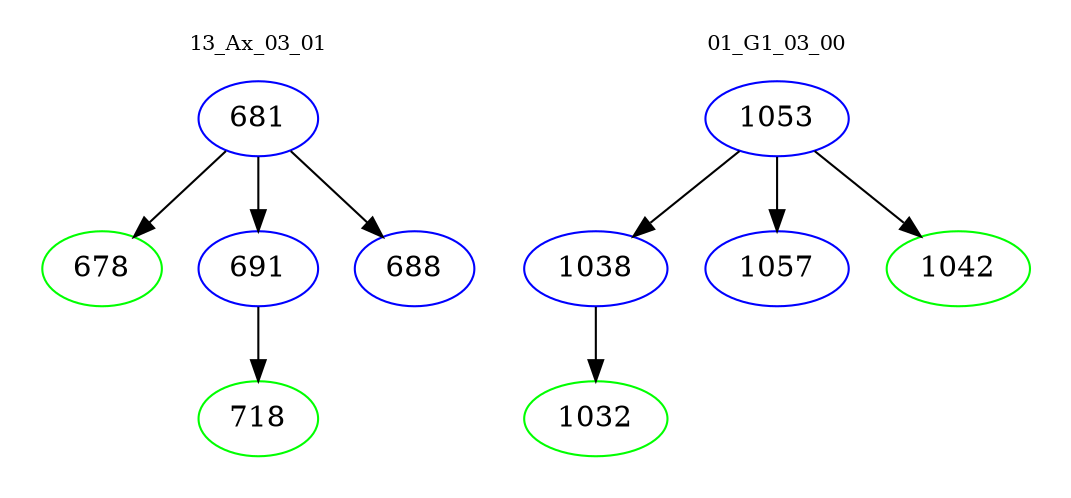 digraph{
subgraph cluster_0 {
color = white
label = "13_Ax_03_01";
fontsize=10;
T0_681 [label="681", color="blue"]
T0_681 -> T0_678 [color="black"]
T0_678 [label="678", color="green"]
T0_681 -> T0_691 [color="black"]
T0_691 [label="691", color="blue"]
T0_691 -> T0_718 [color="black"]
T0_718 [label="718", color="green"]
T0_681 -> T0_688 [color="black"]
T0_688 [label="688", color="blue"]
}
subgraph cluster_1 {
color = white
label = "01_G1_03_00";
fontsize=10;
T1_1053 [label="1053", color="blue"]
T1_1053 -> T1_1038 [color="black"]
T1_1038 [label="1038", color="blue"]
T1_1038 -> T1_1032 [color="black"]
T1_1032 [label="1032", color="green"]
T1_1053 -> T1_1057 [color="black"]
T1_1057 [label="1057", color="blue"]
T1_1053 -> T1_1042 [color="black"]
T1_1042 [label="1042", color="green"]
}
}
